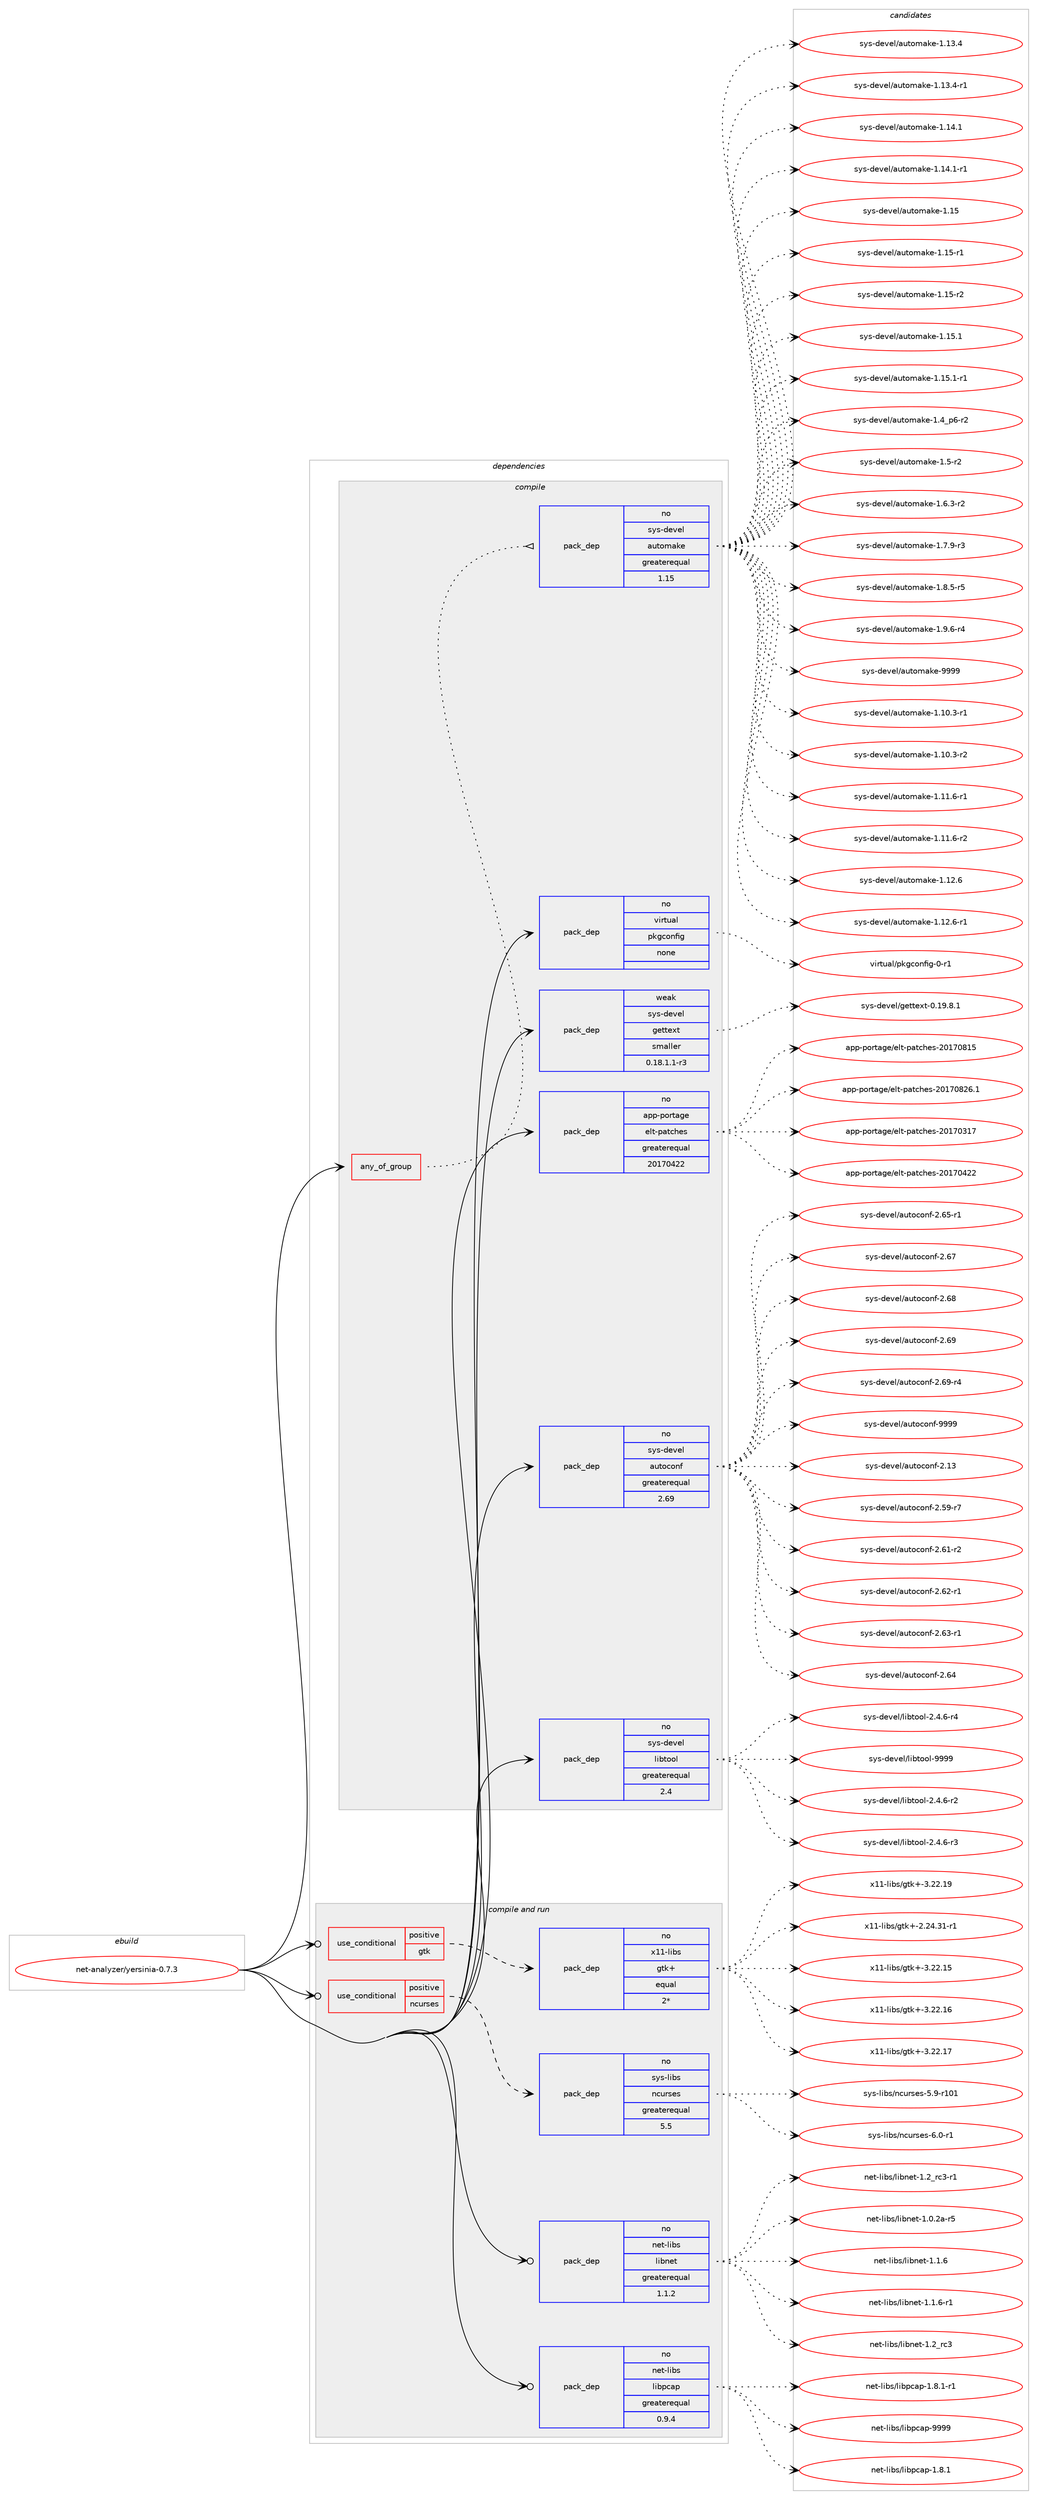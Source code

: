 digraph prolog {

# *************
# Graph options
# *************

newrank=true;
concentrate=true;
compound=true;
graph [rankdir=LR,fontname=Helvetica,fontsize=10,ranksep=1.5];#, ranksep=2.5, nodesep=0.2];
edge  [arrowhead=vee];
node  [fontname=Helvetica,fontsize=10];

# **********
# The ebuild
# **********

subgraph cluster_leftcol {
color=gray;
rank=same;
label=<<i>ebuild</i>>;
id [label="net-analyzer/yersinia-0.7.3", color=red, width=4, href="../net-analyzer/yersinia-0.7.3.svg"];
}

# ****************
# The dependencies
# ****************

subgraph cluster_midcol {
color=gray;
label=<<i>dependencies</i>>;
subgraph cluster_compile {
fillcolor="#eeeeee";
style=filled;
label=<<i>compile</i>>;
subgraph any6485 {
dependency404590 [label=<<TABLE BORDER="0" CELLBORDER="1" CELLSPACING="0" CELLPADDING="4"><TR><TD CELLPADDING="10">any_of_group</TD></TR></TABLE>>, shape=none, color=red];subgraph pack298235 {
dependency404591 [label=<<TABLE BORDER="0" CELLBORDER="1" CELLSPACING="0" CELLPADDING="4" WIDTH="220"><TR><TD ROWSPAN="6" CELLPADDING="30">pack_dep</TD></TR><TR><TD WIDTH="110">no</TD></TR><TR><TD>sys-devel</TD></TR><TR><TD>automake</TD></TR><TR><TD>greaterequal</TD></TR><TR><TD>1.15</TD></TR></TABLE>>, shape=none, color=blue];
}
dependency404590:e -> dependency404591:w [weight=20,style="dotted",arrowhead="oinv"];
}
id:e -> dependency404590:w [weight=20,style="solid",arrowhead="vee"];
subgraph pack298236 {
dependency404592 [label=<<TABLE BORDER="0" CELLBORDER="1" CELLSPACING="0" CELLPADDING="4" WIDTH="220"><TR><TD ROWSPAN="6" CELLPADDING="30">pack_dep</TD></TR><TR><TD WIDTH="110">no</TD></TR><TR><TD>app-portage</TD></TR><TR><TD>elt-patches</TD></TR><TR><TD>greaterequal</TD></TR><TR><TD>20170422</TD></TR></TABLE>>, shape=none, color=blue];
}
id:e -> dependency404592:w [weight=20,style="solid",arrowhead="vee"];
subgraph pack298237 {
dependency404593 [label=<<TABLE BORDER="0" CELLBORDER="1" CELLSPACING="0" CELLPADDING="4" WIDTH="220"><TR><TD ROWSPAN="6" CELLPADDING="30">pack_dep</TD></TR><TR><TD WIDTH="110">no</TD></TR><TR><TD>sys-devel</TD></TR><TR><TD>autoconf</TD></TR><TR><TD>greaterequal</TD></TR><TR><TD>2.69</TD></TR></TABLE>>, shape=none, color=blue];
}
id:e -> dependency404593:w [weight=20,style="solid",arrowhead="vee"];
subgraph pack298238 {
dependency404594 [label=<<TABLE BORDER="0" CELLBORDER="1" CELLSPACING="0" CELLPADDING="4" WIDTH="220"><TR><TD ROWSPAN="6" CELLPADDING="30">pack_dep</TD></TR><TR><TD WIDTH="110">no</TD></TR><TR><TD>sys-devel</TD></TR><TR><TD>libtool</TD></TR><TR><TD>greaterequal</TD></TR><TR><TD>2.4</TD></TR></TABLE>>, shape=none, color=blue];
}
id:e -> dependency404594:w [weight=20,style="solid",arrowhead="vee"];
subgraph pack298239 {
dependency404595 [label=<<TABLE BORDER="0" CELLBORDER="1" CELLSPACING="0" CELLPADDING="4" WIDTH="220"><TR><TD ROWSPAN="6" CELLPADDING="30">pack_dep</TD></TR><TR><TD WIDTH="110">no</TD></TR><TR><TD>virtual</TD></TR><TR><TD>pkgconfig</TD></TR><TR><TD>none</TD></TR><TR><TD></TD></TR></TABLE>>, shape=none, color=blue];
}
id:e -> dependency404595:w [weight=20,style="solid",arrowhead="vee"];
subgraph pack298240 {
dependency404596 [label=<<TABLE BORDER="0" CELLBORDER="1" CELLSPACING="0" CELLPADDING="4" WIDTH="220"><TR><TD ROWSPAN="6" CELLPADDING="30">pack_dep</TD></TR><TR><TD WIDTH="110">weak</TD></TR><TR><TD>sys-devel</TD></TR><TR><TD>gettext</TD></TR><TR><TD>smaller</TD></TR><TR><TD>0.18.1.1-r3</TD></TR></TABLE>>, shape=none, color=blue];
}
id:e -> dependency404596:w [weight=20,style="solid",arrowhead="vee"];
}
subgraph cluster_compileandrun {
fillcolor="#eeeeee";
style=filled;
label=<<i>compile and run</i>>;
subgraph cond99684 {
dependency404597 [label=<<TABLE BORDER="0" CELLBORDER="1" CELLSPACING="0" CELLPADDING="4"><TR><TD ROWSPAN="3" CELLPADDING="10">use_conditional</TD></TR><TR><TD>positive</TD></TR><TR><TD>gtk</TD></TR></TABLE>>, shape=none, color=red];
subgraph pack298241 {
dependency404598 [label=<<TABLE BORDER="0" CELLBORDER="1" CELLSPACING="0" CELLPADDING="4" WIDTH="220"><TR><TD ROWSPAN="6" CELLPADDING="30">pack_dep</TD></TR><TR><TD WIDTH="110">no</TD></TR><TR><TD>x11-libs</TD></TR><TR><TD>gtk+</TD></TR><TR><TD>equal</TD></TR><TR><TD>2*</TD></TR></TABLE>>, shape=none, color=blue];
}
dependency404597:e -> dependency404598:w [weight=20,style="dashed",arrowhead="vee"];
}
id:e -> dependency404597:w [weight=20,style="solid",arrowhead="odotvee"];
subgraph cond99685 {
dependency404599 [label=<<TABLE BORDER="0" CELLBORDER="1" CELLSPACING="0" CELLPADDING="4"><TR><TD ROWSPAN="3" CELLPADDING="10">use_conditional</TD></TR><TR><TD>positive</TD></TR><TR><TD>ncurses</TD></TR></TABLE>>, shape=none, color=red];
subgraph pack298242 {
dependency404600 [label=<<TABLE BORDER="0" CELLBORDER="1" CELLSPACING="0" CELLPADDING="4" WIDTH="220"><TR><TD ROWSPAN="6" CELLPADDING="30">pack_dep</TD></TR><TR><TD WIDTH="110">no</TD></TR><TR><TD>sys-libs</TD></TR><TR><TD>ncurses</TD></TR><TR><TD>greaterequal</TD></TR><TR><TD>5.5</TD></TR></TABLE>>, shape=none, color=blue];
}
dependency404599:e -> dependency404600:w [weight=20,style="dashed",arrowhead="vee"];
}
id:e -> dependency404599:w [weight=20,style="solid",arrowhead="odotvee"];
subgraph pack298243 {
dependency404601 [label=<<TABLE BORDER="0" CELLBORDER="1" CELLSPACING="0" CELLPADDING="4" WIDTH="220"><TR><TD ROWSPAN="6" CELLPADDING="30">pack_dep</TD></TR><TR><TD WIDTH="110">no</TD></TR><TR><TD>net-libs</TD></TR><TR><TD>libnet</TD></TR><TR><TD>greaterequal</TD></TR><TR><TD>1.1.2</TD></TR></TABLE>>, shape=none, color=blue];
}
id:e -> dependency404601:w [weight=20,style="solid",arrowhead="odotvee"];
subgraph pack298244 {
dependency404602 [label=<<TABLE BORDER="0" CELLBORDER="1" CELLSPACING="0" CELLPADDING="4" WIDTH="220"><TR><TD ROWSPAN="6" CELLPADDING="30">pack_dep</TD></TR><TR><TD WIDTH="110">no</TD></TR><TR><TD>net-libs</TD></TR><TR><TD>libpcap</TD></TR><TR><TD>greaterequal</TD></TR><TR><TD>0.9.4</TD></TR></TABLE>>, shape=none, color=blue];
}
id:e -> dependency404602:w [weight=20,style="solid",arrowhead="odotvee"];
}
subgraph cluster_run {
fillcolor="#eeeeee";
style=filled;
label=<<i>run</i>>;
}
}

# **************
# The candidates
# **************

subgraph cluster_choices {
rank=same;
color=gray;
label=<<i>candidates</i>>;

subgraph choice298235 {
color=black;
nodesep=1;
choice11512111545100101118101108479711711611110997107101454946494846514511449 [label="sys-devel/automake-1.10.3-r1", color=red, width=4,href="../sys-devel/automake-1.10.3-r1.svg"];
choice11512111545100101118101108479711711611110997107101454946494846514511450 [label="sys-devel/automake-1.10.3-r2", color=red, width=4,href="../sys-devel/automake-1.10.3-r2.svg"];
choice11512111545100101118101108479711711611110997107101454946494946544511449 [label="sys-devel/automake-1.11.6-r1", color=red, width=4,href="../sys-devel/automake-1.11.6-r1.svg"];
choice11512111545100101118101108479711711611110997107101454946494946544511450 [label="sys-devel/automake-1.11.6-r2", color=red, width=4,href="../sys-devel/automake-1.11.6-r2.svg"];
choice1151211154510010111810110847971171161111099710710145494649504654 [label="sys-devel/automake-1.12.6", color=red, width=4,href="../sys-devel/automake-1.12.6.svg"];
choice11512111545100101118101108479711711611110997107101454946495046544511449 [label="sys-devel/automake-1.12.6-r1", color=red, width=4,href="../sys-devel/automake-1.12.6-r1.svg"];
choice1151211154510010111810110847971171161111099710710145494649514652 [label="sys-devel/automake-1.13.4", color=red, width=4,href="../sys-devel/automake-1.13.4.svg"];
choice11512111545100101118101108479711711611110997107101454946495146524511449 [label="sys-devel/automake-1.13.4-r1", color=red, width=4,href="../sys-devel/automake-1.13.4-r1.svg"];
choice1151211154510010111810110847971171161111099710710145494649524649 [label="sys-devel/automake-1.14.1", color=red, width=4,href="../sys-devel/automake-1.14.1.svg"];
choice11512111545100101118101108479711711611110997107101454946495246494511449 [label="sys-devel/automake-1.14.1-r1", color=red, width=4,href="../sys-devel/automake-1.14.1-r1.svg"];
choice115121115451001011181011084797117116111109971071014549464953 [label="sys-devel/automake-1.15", color=red, width=4,href="../sys-devel/automake-1.15.svg"];
choice1151211154510010111810110847971171161111099710710145494649534511449 [label="sys-devel/automake-1.15-r1", color=red, width=4,href="../sys-devel/automake-1.15-r1.svg"];
choice1151211154510010111810110847971171161111099710710145494649534511450 [label="sys-devel/automake-1.15-r2", color=red, width=4,href="../sys-devel/automake-1.15-r2.svg"];
choice1151211154510010111810110847971171161111099710710145494649534649 [label="sys-devel/automake-1.15.1", color=red, width=4,href="../sys-devel/automake-1.15.1.svg"];
choice11512111545100101118101108479711711611110997107101454946495346494511449 [label="sys-devel/automake-1.15.1-r1", color=red, width=4,href="../sys-devel/automake-1.15.1-r1.svg"];
choice115121115451001011181011084797117116111109971071014549465295112544511450 [label="sys-devel/automake-1.4_p6-r2", color=red, width=4,href="../sys-devel/automake-1.4_p6-r2.svg"];
choice11512111545100101118101108479711711611110997107101454946534511450 [label="sys-devel/automake-1.5-r2", color=red, width=4,href="../sys-devel/automake-1.5-r2.svg"];
choice115121115451001011181011084797117116111109971071014549465446514511450 [label="sys-devel/automake-1.6.3-r2", color=red, width=4,href="../sys-devel/automake-1.6.3-r2.svg"];
choice115121115451001011181011084797117116111109971071014549465546574511451 [label="sys-devel/automake-1.7.9-r3", color=red, width=4,href="../sys-devel/automake-1.7.9-r3.svg"];
choice115121115451001011181011084797117116111109971071014549465646534511453 [label="sys-devel/automake-1.8.5-r5", color=red, width=4,href="../sys-devel/automake-1.8.5-r5.svg"];
choice115121115451001011181011084797117116111109971071014549465746544511452 [label="sys-devel/automake-1.9.6-r4", color=red, width=4,href="../sys-devel/automake-1.9.6-r4.svg"];
choice115121115451001011181011084797117116111109971071014557575757 [label="sys-devel/automake-9999", color=red, width=4,href="../sys-devel/automake-9999.svg"];
dependency404591:e -> choice11512111545100101118101108479711711611110997107101454946494846514511449:w [style=dotted,weight="100"];
dependency404591:e -> choice11512111545100101118101108479711711611110997107101454946494846514511450:w [style=dotted,weight="100"];
dependency404591:e -> choice11512111545100101118101108479711711611110997107101454946494946544511449:w [style=dotted,weight="100"];
dependency404591:e -> choice11512111545100101118101108479711711611110997107101454946494946544511450:w [style=dotted,weight="100"];
dependency404591:e -> choice1151211154510010111810110847971171161111099710710145494649504654:w [style=dotted,weight="100"];
dependency404591:e -> choice11512111545100101118101108479711711611110997107101454946495046544511449:w [style=dotted,weight="100"];
dependency404591:e -> choice1151211154510010111810110847971171161111099710710145494649514652:w [style=dotted,weight="100"];
dependency404591:e -> choice11512111545100101118101108479711711611110997107101454946495146524511449:w [style=dotted,weight="100"];
dependency404591:e -> choice1151211154510010111810110847971171161111099710710145494649524649:w [style=dotted,weight="100"];
dependency404591:e -> choice11512111545100101118101108479711711611110997107101454946495246494511449:w [style=dotted,weight="100"];
dependency404591:e -> choice115121115451001011181011084797117116111109971071014549464953:w [style=dotted,weight="100"];
dependency404591:e -> choice1151211154510010111810110847971171161111099710710145494649534511449:w [style=dotted,weight="100"];
dependency404591:e -> choice1151211154510010111810110847971171161111099710710145494649534511450:w [style=dotted,weight="100"];
dependency404591:e -> choice1151211154510010111810110847971171161111099710710145494649534649:w [style=dotted,weight="100"];
dependency404591:e -> choice11512111545100101118101108479711711611110997107101454946495346494511449:w [style=dotted,weight="100"];
dependency404591:e -> choice115121115451001011181011084797117116111109971071014549465295112544511450:w [style=dotted,weight="100"];
dependency404591:e -> choice11512111545100101118101108479711711611110997107101454946534511450:w [style=dotted,weight="100"];
dependency404591:e -> choice115121115451001011181011084797117116111109971071014549465446514511450:w [style=dotted,weight="100"];
dependency404591:e -> choice115121115451001011181011084797117116111109971071014549465546574511451:w [style=dotted,weight="100"];
dependency404591:e -> choice115121115451001011181011084797117116111109971071014549465646534511453:w [style=dotted,weight="100"];
dependency404591:e -> choice115121115451001011181011084797117116111109971071014549465746544511452:w [style=dotted,weight="100"];
dependency404591:e -> choice115121115451001011181011084797117116111109971071014557575757:w [style=dotted,weight="100"];
}
subgraph choice298236 {
color=black;
nodesep=1;
choice97112112451121111141169710310147101108116451129711699104101115455048495548514955 [label="app-portage/elt-patches-20170317", color=red, width=4,href="../app-portage/elt-patches-20170317.svg"];
choice97112112451121111141169710310147101108116451129711699104101115455048495548525050 [label="app-portage/elt-patches-20170422", color=red, width=4,href="../app-portage/elt-patches-20170422.svg"];
choice97112112451121111141169710310147101108116451129711699104101115455048495548564953 [label="app-portage/elt-patches-20170815", color=red, width=4,href="../app-portage/elt-patches-20170815.svg"];
choice971121124511211111411697103101471011081164511297116991041011154550484955485650544649 [label="app-portage/elt-patches-20170826.1", color=red, width=4,href="../app-portage/elt-patches-20170826.1.svg"];
dependency404592:e -> choice97112112451121111141169710310147101108116451129711699104101115455048495548514955:w [style=dotted,weight="100"];
dependency404592:e -> choice97112112451121111141169710310147101108116451129711699104101115455048495548525050:w [style=dotted,weight="100"];
dependency404592:e -> choice97112112451121111141169710310147101108116451129711699104101115455048495548564953:w [style=dotted,weight="100"];
dependency404592:e -> choice971121124511211111411697103101471011081164511297116991041011154550484955485650544649:w [style=dotted,weight="100"];
}
subgraph choice298237 {
color=black;
nodesep=1;
choice115121115451001011181011084797117116111991111101024550464951 [label="sys-devel/autoconf-2.13", color=red, width=4,href="../sys-devel/autoconf-2.13.svg"];
choice1151211154510010111810110847971171161119911111010245504653574511455 [label="sys-devel/autoconf-2.59-r7", color=red, width=4,href="../sys-devel/autoconf-2.59-r7.svg"];
choice1151211154510010111810110847971171161119911111010245504654494511450 [label="sys-devel/autoconf-2.61-r2", color=red, width=4,href="../sys-devel/autoconf-2.61-r2.svg"];
choice1151211154510010111810110847971171161119911111010245504654504511449 [label="sys-devel/autoconf-2.62-r1", color=red, width=4,href="../sys-devel/autoconf-2.62-r1.svg"];
choice1151211154510010111810110847971171161119911111010245504654514511449 [label="sys-devel/autoconf-2.63-r1", color=red, width=4,href="../sys-devel/autoconf-2.63-r1.svg"];
choice115121115451001011181011084797117116111991111101024550465452 [label="sys-devel/autoconf-2.64", color=red, width=4,href="../sys-devel/autoconf-2.64.svg"];
choice1151211154510010111810110847971171161119911111010245504654534511449 [label="sys-devel/autoconf-2.65-r1", color=red, width=4,href="../sys-devel/autoconf-2.65-r1.svg"];
choice115121115451001011181011084797117116111991111101024550465455 [label="sys-devel/autoconf-2.67", color=red, width=4,href="../sys-devel/autoconf-2.67.svg"];
choice115121115451001011181011084797117116111991111101024550465456 [label="sys-devel/autoconf-2.68", color=red, width=4,href="../sys-devel/autoconf-2.68.svg"];
choice115121115451001011181011084797117116111991111101024550465457 [label="sys-devel/autoconf-2.69", color=red, width=4,href="../sys-devel/autoconf-2.69.svg"];
choice1151211154510010111810110847971171161119911111010245504654574511452 [label="sys-devel/autoconf-2.69-r4", color=red, width=4,href="../sys-devel/autoconf-2.69-r4.svg"];
choice115121115451001011181011084797117116111991111101024557575757 [label="sys-devel/autoconf-9999", color=red, width=4,href="../sys-devel/autoconf-9999.svg"];
dependency404593:e -> choice115121115451001011181011084797117116111991111101024550464951:w [style=dotted,weight="100"];
dependency404593:e -> choice1151211154510010111810110847971171161119911111010245504653574511455:w [style=dotted,weight="100"];
dependency404593:e -> choice1151211154510010111810110847971171161119911111010245504654494511450:w [style=dotted,weight="100"];
dependency404593:e -> choice1151211154510010111810110847971171161119911111010245504654504511449:w [style=dotted,weight="100"];
dependency404593:e -> choice1151211154510010111810110847971171161119911111010245504654514511449:w [style=dotted,weight="100"];
dependency404593:e -> choice115121115451001011181011084797117116111991111101024550465452:w [style=dotted,weight="100"];
dependency404593:e -> choice1151211154510010111810110847971171161119911111010245504654534511449:w [style=dotted,weight="100"];
dependency404593:e -> choice115121115451001011181011084797117116111991111101024550465455:w [style=dotted,weight="100"];
dependency404593:e -> choice115121115451001011181011084797117116111991111101024550465456:w [style=dotted,weight="100"];
dependency404593:e -> choice115121115451001011181011084797117116111991111101024550465457:w [style=dotted,weight="100"];
dependency404593:e -> choice1151211154510010111810110847971171161119911111010245504654574511452:w [style=dotted,weight="100"];
dependency404593:e -> choice115121115451001011181011084797117116111991111101024557575757:w [style=dotted,weight="100"];
}
subgraph choice298238 {
color=black;
nodesep=1;
choice1151211154510010111810110847108105981161111111084550465246544511450 [label="sys-devel/libtool-2.4.6-r2", color=red, width=4,href="../sys-devel/libtool-2.4.6-r2.svg"];
choice1151211154510010111810110847108105981161111111084550465246544511451 [label="sys-devel/libtool-2.4.6-r3", color=red, width=4,href="../sys-devel/libtool-2.4.6-r3.svg"];
choice1151211154510010111810110847108105981161111111084550465246544511452 [label="sys-devel/libtool-2.4.6-r4", color=red, width=4,href="../sys-devel/libtool-2.4.6-r4.svg"];
choice1151211154510010111810110847108105981161111111084557575757 [label="sys-devel/libtool-9999", color=red, width=4,href="../sys-devel/libtool-9999.svg"];
dependency404594:e -> choice1151211154510010111810110847108105981161111111084550465246544511450:w [style=dotted,weight="100"];
dependency404594:e -> choice1151211154510010111810110847108105981161111111084550465246544511451:w [style=dotted,weight="100"];
dependency404594:e -> choice1151211154510010111810110847108105981161111111084550465246544511452:w [style=dotted,weight="100"];
dependency404594:e -> choice1151211154510010111810110847108105981161111111084557575757:w [style=dotted,weight="100"];
}
subgraph choice298239 {
color=black;
nodesep=1;
choice11810511411611797108471121071039911111010210510345484511449 [label="virtual/pkgconfig-0-r1", color=red, width=4,href="../virtual/pkgconfig-0-r1.svg"];
dependency404595:e -> choice11810511411611797108471121071039911111010210510345484511449:w [style=dotted,weight="100"];
}
subgraph choice298240 {
color=black;
nodesep=1;
choice1151211154510010111810110847103101116116101120116454846495746564649 [label="sys-devel/gettext-0.19.8.1", color=red, width=4,href="../sys-devel/gettext-0.19.8.1.svg"];
dependency404596:e -> choice1151211154510010111810110847103101116116101120116454846495746564649:w [style=dotted,weight="100"];
}
subgraph choice298241 {
color=black;
nodesep=1;
choice12049494510810598115471031161074345504650524651494511449 [label="x11-libs/gtk+-2.24.31-r1", color=red, width=4,href="../x11-libs/gtk+-2.24.31-r1.svg"];
choice1204949451081059811547103116107434551465050464953 [label="x11-libs/gtk+-3.22.15", color=red, width=4,href="../x11-libs/gtk+-3.22.15.svg"];
choice1204949451081059811547103116107434551465050464954 [label="x11-libs/gtk+-3.22.16", color=red, width=4,href="../x11-libs/gtk+-3.22.16.svg"];
choice1204949451081059811547103116107434551465050464955 [label="x11-libs/gtk+-3.22.17", color=red, width=4,href="../x11-libs/gtk+-3.22.17.svg"];
choice1204949451081059811547103116107434551465050464957 [label="x11-libs/gtk+-3.22.19", color=red, width=4,href="../x11-libs/gtk+-3.22.19.svg"];
dependency404598:e -> choice12049494510810598115471031161074345504650524651494511449:w [style=dotted,weight="100"];
dependency404598:e -> choice1204949451081059811547103116107434551465050464953:w [style=dotted,weight="100"];
dependency404598:e -> choice1204949451081059811547103116107434551465050464954:w [style=dotted,weight="100"];
dependency404598:e -> choice1204949451081059811547103116107434551465050464955:w [style=dotted,weight="100"];
dependency404598:e -> choice1204949451081059811547103116107434551465050464957:w [style=dotted,weight="100"];
}
subgraph choice298242 {
color=black;
nodesep=1;
choice115121115451081059811547110991171141151011154553465745114494849 [label="sys-libs/ncurses-5.9-r101", color=red, width=4,href="../sys-libs/ncurses-5.9-r101.svg"];
choice11512111545108105981154711099117114115101115455446484511449 [label="sys-libs/ncurses-6.0-r1", color=red, width=4,href="../sys-libs/ncurses-6.0-r1.svg"];
dependency404600:e -> choice115121115451081059811547110991171141151011154553465745114494849:w [style=dotted,weight="100"];
dependency404600:e -> choice11512111545108105981154711099117114115101115455446484511449:w [style=dotted,weight="100"];
}
subgraph choice298243 {
color=black;
nodesep=1;
choice11010111645108105981154710810598110101116454946484650974511453 [label="net-libs/libnet-1.0.2a-r5", color=red, width=4,href="../net-libs/libnet-1.0.2a-r5.svg"];
choice11010111645108105981154710810598110101116454946494654 [label="net-libs/libnet-1.1.6", color=red, width=4,href="../net-libs/libnet-1.1.6.svg"];
choice110101116451081059811547108105981101011164549464946544511449 [label="net-libs/libnet-1.1.6-r1", color=red, width=4,href="../net-libs/libnet-1.1.6-r1.svg"];
choice1101011164510810598115471081059811010111645494650951149951 [label="net-libs/libnet-1.2_rc3", color=red, width=4,href="../net-libs/libnet-1.2_rc3.svg"];
choice11010111645108105981154710810598110101116454946509511499514511449 [label="net-libs/libnet-1.2_rc3-r1", color=red, width=4,href="../net-libs/libnet-1.2_rc3-r1.svg"];
dependency404601:e -> choice11010111645108105981154710810598110101116454946484650974511453:w [style=dotted,weight="100"];
dependency404601:e -> choice11010111645108105981154710810598110101116454946494654:w [style=dotted,weight="100"];
dependency404601:e -> choice110101116451081059811547108105981101011164549464946544511449:w [style=dotted,weight="100"];
dependency404601:e -> choice1101011164510810598115471081059811010111645494650951149951:w [style=dotted,weight="100"];
dependency404601:e -> choice11010111645108105981154710810598110101116454946509511499514511449:w [style=dotted,weight="100"];
}
subgraph choice298244 {
color=black;
nodesep=1;
choice110101116451081059811547108105981129997112454946564649 [label="net-libs/libpcap-1.8.1", color=red, width=4,href="../net-libs/libpcap-1.8.1.svg"];
choice1101011164510810598115471081059811299971124549465646494511449 [label="net-libs/libpcap-1.8.1-r1", color=red, width=4,href="../net-libs/libpcap-1.8.1-r1.svg"];
choice1101011164510810598115471081059811299971124557575757 [label="net-libs/libpcap-9999", color=red, width=4,href="../net-libs/libpcap-9999.svg"];
dependency404602:e -> choice110101116451081059811547108105981129997112454946564649:w [style=dotted,weight="100"];
dependency404602:e -> choice1101011164510810598115471081059811299971124549465646494511449:w [style=dotted,weight="100"];
dependency404602:e -> choice1101011164510810598115471081059811299971124557575757:w [style=dotted,weight="100"];
}
}

}
